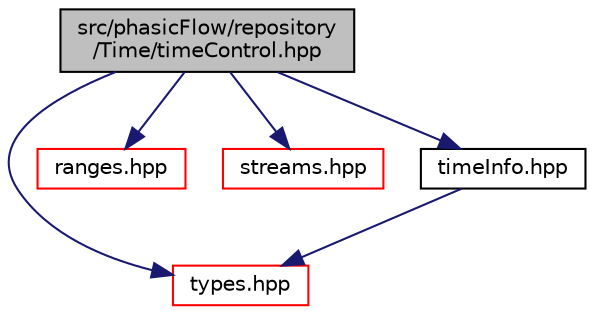 digraph "src/phasicFlow/repository/Time/timeControl.hpp"
{
 // LATEX_PDF_SIZE
  edge [fontname="Helvetica",fontsize="10",labelfontname="Helvetica",labelfontsize="10"];
  node [fontname="Helvetica",fontsize="10",shape=record];
  Node1 [label="src/phasicFlow/repository\l/Time/timeControl.hpp",height=0.2,width=0.4,color="black", fillcolor="grey75", style="filled", fontcolor="black",tooltip=" "];
  Node1 -> Node2 [color="midnightblue",fontsize="10",style="solid",fontname="Helvetica"];
  Node2 [label="types.hpp",height=0.2,width=0.4,color="red", fillcolor="white", style="filled",URL="$types_8hpp.html",tooltip=" "];
  Node1 -> Node35 [color="midnightblue",fontsize="10",style="solid",fontname="Helvetica"];
  Node35 [label="ranges.hpp",height=0.2,width=0.4,color="red", fillcolor="white", style="filled",URL="$ranges_8hpp.html",tooltip=" "];
  Node1 -> Node53 [color="midnightblue",fontsize="10",style="solid",fontname="Helvetica"];
  Node53 [label="streams.hpp",height=0.2,width=0.4,color="red", fillcolor="white", style="filled",URL="$streams_8hpp.html",tooltip=" "];
  Node1 -> Node70 [color="midnightblue",fontsize="10",style="solid",fontname="Helvetica"];
  Node70 [label="timeInfo.hpp",height=0.2,width=0.4,color="black", fillcolor="white", style="filled",URL="$timeInfo_8hpp.html",tooltip=" "];
  Node70 -> Node2 [color="midnightblue",fontsize="10",style="solid",fontname="Helvetica"];
}

